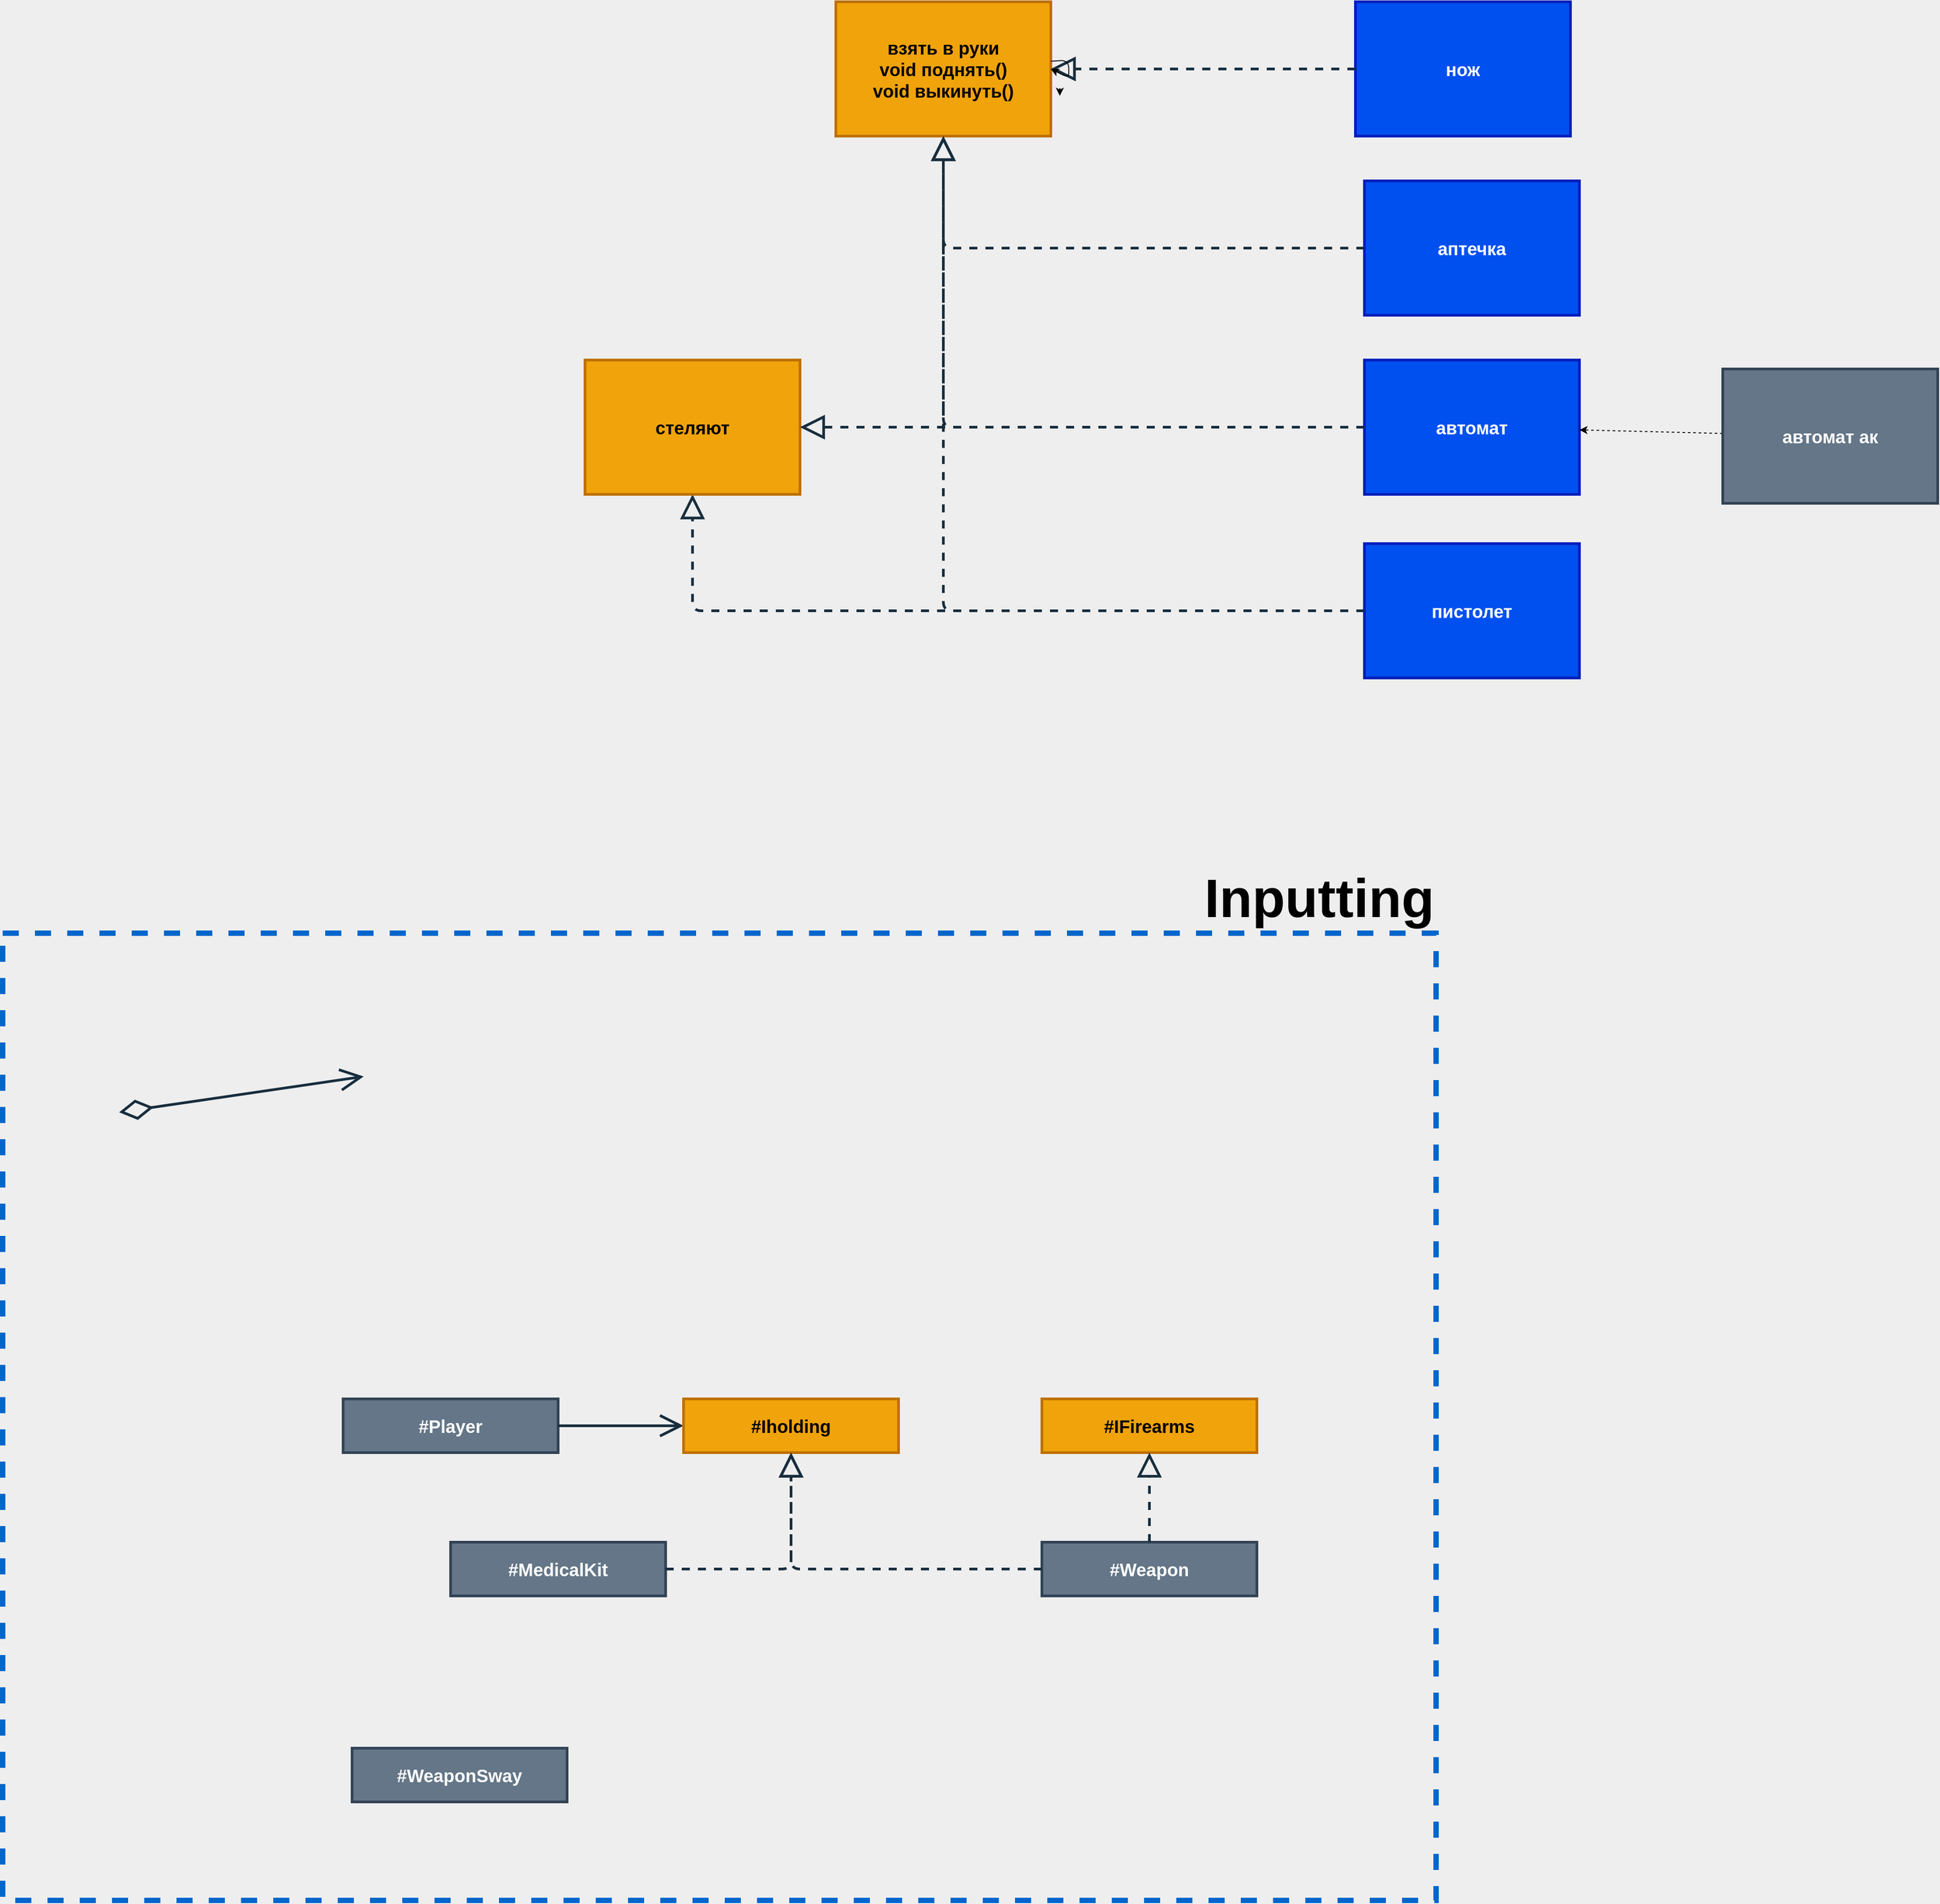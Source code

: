 <mxfile>
    <diagram id="ibS7eCjib6eHtX2cWQgF" name="Страница 1">
        <mxGraphModel dx="6031" dy="3792" grid="1" gridSize="10" guides="1" tooltips="1" connect="1" arrows="1" fold="1" page="0" pageScale="1" pageWidth="827" pageHeight="1169" background="#EEEEEE" math="0" shadow="0">
            <root>
                <mxCell id="0"/>
                <mxCell id="1" parent="0"/>
                <mxCell id="154" value="#IFirearms" style="whiteSpace=wrap;fillColor=#f0a30a;labelBackgroundColor=none;strokeWidth=3;strokeColor=#BD7000;fontSize=20;fontStyle=1;fontColor=#000000;" parent="1" vertex="1">
                    <mxGeometry x="-3680" y="-1280" width="240" height="60" as="geometry"/>
                </mxCell>
                <mxCell id="155" value="#Player" style="whiteSpace=wrap;fillColor=#647687;labelBackgroundColor=none;strokeWidth=3;strokeColor=#314354;fontSize=20;fontStyle=1;fontColor=#ffffff;" parent="1" vertex="1">
                    <mxGeometry x="-4460" y="-1280" width="240" height="60" as="geometry"/>
                </mxCell>
                <mxCell id="156" style="rounded=1;sketch=0;orthogonalLoop=1;jettySize=auto;html=1;fontColor=#1A1A1A;startArrow=none;startFill=0;endArrow=open;endFill=0;startSize=30;endSize=20;targetPerimeterSpacing=0;strokeColor=#182E3E;strokeWidth=3;" parent="1" source="155" target="319" edge="1">
                    <mxGeometry relative="1" as="geometry">
                        <mxPoint x="-4150" y="-1510" as="sourcePoint"/>
                        <mxPoint x="-4010" y="-1340" as="targetPoint"/>
                    </mxGeometry>
                </mxCell>
                <mxCell id="161" value="#Weapon" style="whiteSpace=wrap;fillColor=#647687;labelBackgroundColor=none;strokeWidth=3;strokeColor=#314354;fontSize=20;fontStyle=1;fontColor=#ffffff;" parent="1" vertex="1">
                    <mxGeometry x="-3680" y="-1120" width="240" height="60" as="geometry"/>
                </mxCell>
                <mxCell id="163" style="rounded=1;sketch=0;orthogonalLoop=1;jettySize=auto;html=1;fontColor=#1A1A1A;startArrow=none;startFill=0;endArrow=block;endFill=0;startSize=30;endSize=20;strokeColor=#182E3E;strokeWidth=3;edgeStyle=orthogonalEdgeStyle;dashed=1;sourcePerimeterSpacing=0;" parent="1" source="161" target="154" edge="1">
                    <mxGeometry relative="1" as="geometry">
                        <mxPoint x="-1685" y="-2190" as="sourcePoint"/>
                        <mxPoint x="-1330" y="-1650.0" as="targetPoint"/>
                    </mxGeometry>
                </mxCell>
                <mxCell id="252" value="&lt;font color=&quot;#000000&quot;&gt;Inputting&lt;/font&gt;" style="rounded=0;whiteSpace=wrap;html=1;fontSize=60;fillColor=none;dashed=1;strokeWidth=6;align=right;horizontal=1;verticalAlign=bottom;fontStyle=1;labelPosition=center;verticalLabelPosition=top;imageAspect=1;editable=1;movable=1;backgroundOutline=0;strokeColor=#0066CC;connectable=0;allowArrows=0;snapToPoint=0;perimeter=rectanglePerimeter;fixDash=0;autosize=0;container=1;dropTarget=0;collapsible=0;recursiveResize=1;absoluteArcSize=0;noLabel=0;portConstraintRotation=0;comic=0;moveCells=0;rotatable=0;pointerEvents=0;" parent="1" vertex="1">
                    <mxGeometry x="-4840" y="-1800" width="1600" height="1080" as="geometry"/>
                </mxCell>
                <mxCell id="318" style="rounded=1;sketch=0;orthogonalLoop=1;jettySize=auto;html=1;fontColor=#1A1A1A;startArrow=diamondThin;startFill=0;endArrow=open;endFill=0;startSize=30;endSize=20;targetPerimeterSpacing=0;strokeColor=#182E3E;strokeWidth=3;" parent="1" edge="1">
                    <mxGeometry relative="1" as="geometry">
                        <mxPoint x="-4710" y="-1600" as="sourcePoint"/>
                        <mxPoint x="-4437" y="-1640" as="targetPoint"/>
                    </mxGeometry>
                </mxCell>
                <mxCell id="319" value="#Iholding" style="whiteSpace=wrap;fillColor=#f0a30a;labelBackgroundColor=none;strokeWidth=3;strokeColor=#BD7000;fontSize=20;fontStyle=1;fontColor=#000000;" parent="1" vertex="1">
                    <mxGeometry x="-4080" y="-1280" width="240" height="60" as="geometry"/>
                </mxCell>
                <mxCell id="321" value="#MedicalKit" style="whiteSpace=wrap;fillColor=#647687;labelBackgroundColor=none;strokeWidth=3;strokeColor=#314354;fontSize=20;fontStyle=1;fontColor=#ffffff;" parent="1" vertex="1">
                    <mxGeometry x="-4340" y="-1120" width="240" height="60" as="geometry"/>
                </mxCell>
                <mxCell id="322" style="rounded=1;sketch=0;orthogonalLoop=1;jettySize=auto;html=1;fontColor=#1A1A1A;startArrow=none;startFill=0;endArrow=block;endFill=0;startSize=30;endSize=20;strokeColor=#182E3E;strokeWidth=3;edgeStyle=orthogonalEdgeStyle;dashed=1;sourcePerimeterSpacing=0;" parent="1" source="321" target="319" edge="1">
                    <mxGeometry relative="1" as="geometry">
                        <mxPoint x="-3560" y="-1090" as="sourcePoint"/>
                        <mxPoint x="-3560" y="-1210" as="targetPoint"/>
                    </mxGeometry>
                </mxCell>
                <mxCell id="323" value="#WeaponSway" style="whiteSpace=wrap;fillColor=#647687;labelBackgroundColor=none;strokeWidth=3;strokeColor=#314354;fontSize=20;fontStyle=1;fontColor=#ffffff;" parent="1" vertex="1">
                    <mxGeometry x="-4450" y="-890" width="240" height="60" as="geometry"/>
                </mxCell>
                <mxCell id="335" value="взять в руки&#10;void поднять()&#10;void выкинуть()" style="whiteSpace=wrap;fillColor=#f0a30a;labelBackgroundColor=none;strokeWidth=3;strokeColor=#BD7000;fontSize=20;fontStyle=1;fontColor=#000000;" parent="1" vertex="1">
                    <mxGeometry x="-3910" y="-2840" width="240" height="150" as="geometry"/>
                </mxCell>
                <mxCell id="336" value="нож" style="whiteSpace=wrap;fillColor=#0050ef;labelBackgroundColor=none;strokeWidth=3;strokeColor=#001DBC;fontSize=20;fontStyle=1;fontColor=#ffffff;" parent="1" vertex="1">
                    <mxGeometry x="-3330" y="-2840" width="240" height="150" as="geometry"/>
                </mxCell>
                <mxCell id="337" value="аптечка" style="whiteSpace=wrap;fillColor=#0050ef;labelBackgroundColor=none;strokeWidth=3;strokeColor=#001DBC;fontSize=20;fontStyle=1;fontColor=#ffffff;" parent="1" vertex="1">
                    <mxGeometry x="-3320" y="-2640" width="240" height="150" as="geometry"/>
                </mxCell>
                <mxCell id="338" value="автомат" style="whiteSpace=wrap;fillColor=#0050ef;labelBackgroundColor=none;strokeWidth=3;strokeColor=#001DBC;fontSize=20;fontStyle=1;fontColor=#ffffff;" parent="1" vertex="1">
                    <mxGeometry x="-3320" y="-2440" width="240" height="150" as="geometry"/>
                </mxCell>
                <mxCell id="339" style="rounded=1;sketch=0;orthogonalLoop=1;jettySize=auto;html=1;fontColor=#1A1A1A;startArrow=none;startFill=0;endArrow=block;endFill=0;startSize=30;endSize=20;strokeColor=#182E3E;strokeWidth=3;edgeStyle=orthogonalEdgeStyle;sourcePerimeterSpacing=0;dashed=1;" parent="1" source="336" target="335" edge="1">
                    <mxGeometry relative="1" as="geometry">
                        <mxPoint x="-3350" y="-2610" as="sourcePoint"/>
                        <mxPoint x="-3660" y="-2610" as="targetPoint"/>
                    </mxGeometry>
                </mxCell>
                <mxCell id="340" style="rounded=1;sketch=0;orthogonalLoop=1;jettySize=auto;html=1;fontColor=#1A1A1A;startArrow=none;startFill=0;endArrow=block;endFill=0;startSize=30;endSize=20;strokeColor=#182E3E;strokeWidth=3;edgeStyle=orthogonalEdgeStyle;sourcePerimeterSpacing=0;dashed=1;" parent="1" source="337" target="335" edge="1">
                    <mxGeometry relative="1" as="geometry">
                        <mxPoint x="-3360" y="-2745" as="sourcePoint"/>
                        <mxPoint x="-3660" y="-2735" as="targetPoint"/>
                    </mxGeometry>
                </mxCell>
                <mxCell id="341" style="edgeStyle=none;html=1;entryX=1;entryY=0.5;entryDx=0;entryDy=0;" parent="1" source="335" target="335" edge="1">
                    <mxGeometry relative="1" as="geometry"/>
                </mxCell>
                <mxCell id="342" style="edgeStyle=none;html=1;entryX=1;entryY=0.5;entryDx=0;entryDy=0;" parent="1" edge="1">
                    <mxGeometry relative="1" as="geometry">
                        <mxPoint x="-3660" y="-2743.571" as="sourcePoint"/>
                        <mxPoint x="-3660" y="-2735" as="targetPoint"/>
                    </mxGeometry>
                </mxCell>
                <mxCell id="343" style="rounded=1;sketch=0;orthogonalLoop=1;jettySize=auto;html=1;fontColor=#1A1A1A;startArrow=none;startFill=0;endArrow=block;endFill=0;startSize=30;endSize=20;strokeColor=#182E3E;strokeWidth=3;edgeStyle=orthogonalEdgeStyle;sourcePerimeterSpacing=0;dashed=1;" parent="1" source="338" target="335" edge="1">
                    <mxGeometry relative="1" as="geometry">
                        <mxPoint x="-3350" y="-2565" as="sourcePoint"/>
                        <mxPoint x="-3650" y="-2725" as="targetPoint"/>
                    </mxGeometry>
                </mxCell>
                <mxCell id="345" style="edgeStyle=none;html=1;dashed=1;" parent="1" source="344" target="338" edge="1">
                    <mxGeometry relative="1" as="geometry"/>
                </mxCell>
                <mxCell id="344" value="автомат ак" style="whiteSpace=wrap;fillColor=#647687;labelBackgroundColor=none;strokeWidth=3;strokeColor=#314354;fontSize=20;fontStyle=1;fontColor=#ffffff;" parent="1" vertex="1">
                    <mxGeometry x="-2920" y="-2430" width="240" height="150" as="geometry"/>
                </mxCell>
                <mxCell id="346" value="пистолет" style="whiteSpace=wrap;fillColor=#0050ef;labelBackgroundColor=none;strokeWidth=3;strokeColor=#001DBC;fontSize=20;fontStyle=1;fontColor=#ffffff;" parent="1" vertex="1">
                    <mxGeometry x="-3320" y="-2235" width="240" height="150" as="geometry"/>
                </mxCell>
                <mxCell id="347" style="rounded=1;sketch=0;orthogonalLoop=1;jettySize=auto;html=1;fontColor=#1A1A1A;startArrow=none;startFill=0;endArrow=block;endFill=0;startSize=30;endSize=20;strokeColor=#182E3E;strokeWidth=3;edgeStyle=orthogonalEdgeStyle;sourcePerimeterSpacing=0;dashed=1;" parent="1" source="346" target="348" edge="1">
                    <mxGeometry relative="1" as="geometry">
                        <mxPoint x="-3320" y="-2355" as="sourcePoint"/>
                        <mxPoint x="-3780.0" y="-2680" as="targetPoint"/>
                    </mxGeometry>
                </mxCell>
                <mxCell id="348" value="стеляют" style="whiteSpace=wrap;fillColor=#f0a30a;labelBackgroundColor=none;strokeWidth=3;strokeColor=#BD7000;fontSize=20;fontStyle=1;fontColor=#000000;" parent="1" vertex="1">
                    <mxGeometry x="-4190" y="-2440" width="240" height="150" as="geometry"/>
                </mxCell>
                <mxCell id="349" style="rounded=1;sketch=0;orthogonalLoop=1;jettySize=auto;html=1;fontColor=#1A1A1A;startArrow=none;startFill=0;endArrow=block;endFill=0;startSize=30;endSize=20;strokeColor=#182E3E;strokeWidth=3;edgeStyle=orthogonalEdgeStyle;sourcePerimeterSpacing=0;dashed=1;" parent="1" source="338" target="348" edge="1">
                    <mxGeometry relative="1" as="geometry">
                        <mxPoint x="-3310" y="-2355" as="sourcePoint"/>
                        <mxPoint x="-3780.0" y="-2680" as="targetPoint"/>
                    </mxGeometry>
                </mxCell>
                <mxCell id="351" style="rounded=1;sketch=0;orthogonalLoop=1;jettySize=auto;html=1;fontColor=#1A1A1A;startArrow=none;startFill=0;endArrow=block;endFill=0;startSize=30;endSize=20;strokeColor=#182E3E;strokeWidth=3;edgeStyle=orthogonalEdgeStyle;sourcePerimeterSpacing=0;dashed=1;" parent="1" source="346" target="335" edge="1">
                    <mxGeometry relative="1" as="geometry">
                        <mxPoint x="-3310" y="-2150" as="sourcePoint"/>
                        <mxPoint x="-3930.0" y="-2240" as="targetPoint"/>
                    </mxGeometry>
                </mxCell>
                <mxCell id="352" style="rounded=1;sketch=0;orthogonalLoop=1;jettySize=auto;html=1;fontColor=#1A1A1A;startArrow=none;startFill=0;endArrow=block;endFill=0;startSize=30;endSize=20;strokeColor=#182E3E;strokeWidth=3;edgeStyle=orthogonalEdgeStyle;dashed=1;sourcePerimeterSpacing=0;" edge="1" parent="1" source="161" target="319">
                    <mxGeometry relative="1" as="geometry">
                        <mxPoint x="-3550" y="-1110" as="sourcePoint"/>
                        <mxPoint x="-3550" y="-1210" as="targetPoint"/>
                    </mxGeometry>
                </mxCell>
            </root>
        </mxGraphModel>
    </diagram>
</mxfile>